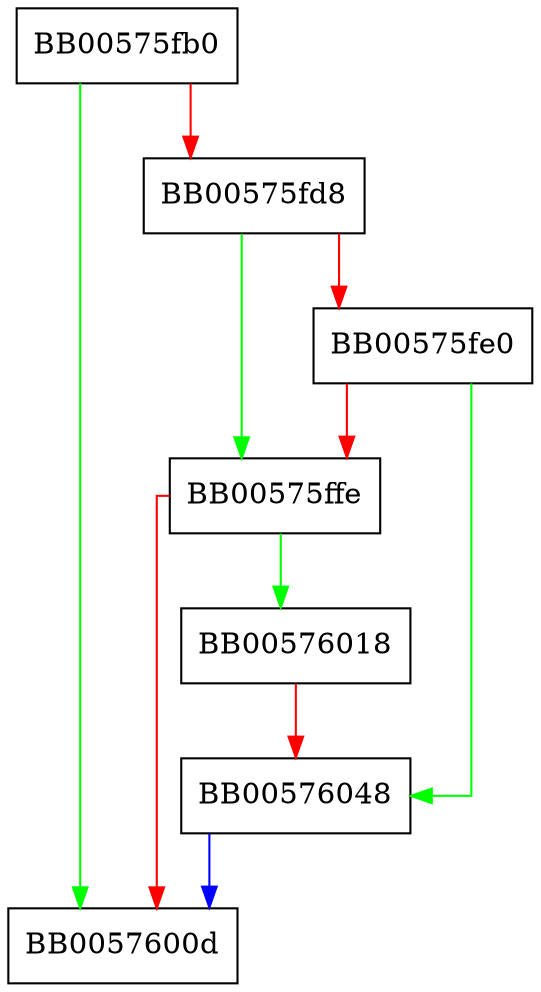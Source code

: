 digraph CTLOG_STORE_new_ex {
  node [shape="box"];
  graph [splines=ortho];
  BB00575fb0 -> BB0057600d [color="green"];
  BB00575fb0 -> BB00575fd8 [color="red"];
  BB00575fd8 -> BB00575ffe [color="green"];
  BB00575fd8 -> BB00575fe0 [color="red"];
  BB00575fe0 -> BB00576048 [color="green"];
  BB00575fe0 -> BB00575ffe [color="red"];
  BB00575ffe -> BB00576018 [color="green"];
  BB00575ffe -> BB0057600d [color="red"];
  BB00576018 -> BB00576048 [color="red"];
  BB00576048 -> BB0057600d [color="blue"];
}